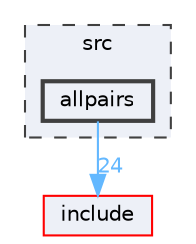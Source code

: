 digraph "allpairs"
{
 // LATEX_PDF_SIZE
  bgcolor="transparent";
  edge [fontname=Helvetica,fontsize=10,labelfontname=Helvetica,labelfontsize=10];
  node [fontname=Helvetica,fontsize=10,shape=box,height=0.2,width=0.4];
  compound=true
  subgraph clusterdir_68267d1309a1af8e8297ef4c3efbcdba {
    graph [ bgcolor="#edf0f7", pencolor="grey25", label="src", fontname=Helvetica,fontsize=10 style="filled,dashed", URL="dir_68267d1309a1af8e8297ef4c3efbcdba.html",tooltip=""]
  dir_b225a6681fb098ede5646da9389b6da5 [label="allpairs", fillcolor="#edf0f7", color="grey25", style="filled,bold", URL="dir_b225a6681fb098ede5646da9389b6da5.html",tooltip=""];
  }
  dir_d44c64559bbebec7f509842c48db8b23 [label="include", fillcolor="#edf0f7", color="red", style="filled", URL="dir_d44c64559bbebec7f509842c48db8b23.html",tooltip=""];
  dir_b225a6681fb098ede5646da9389b6da5->dir_d44c64559bbebec7f509842c48db8b23 [headlabel="24", labeldistance=1.5 headhref="dir_000001_000050.html" href="dir_000001_000050.html" color="steelblue1" fontcolor="steelblue1"];
}
